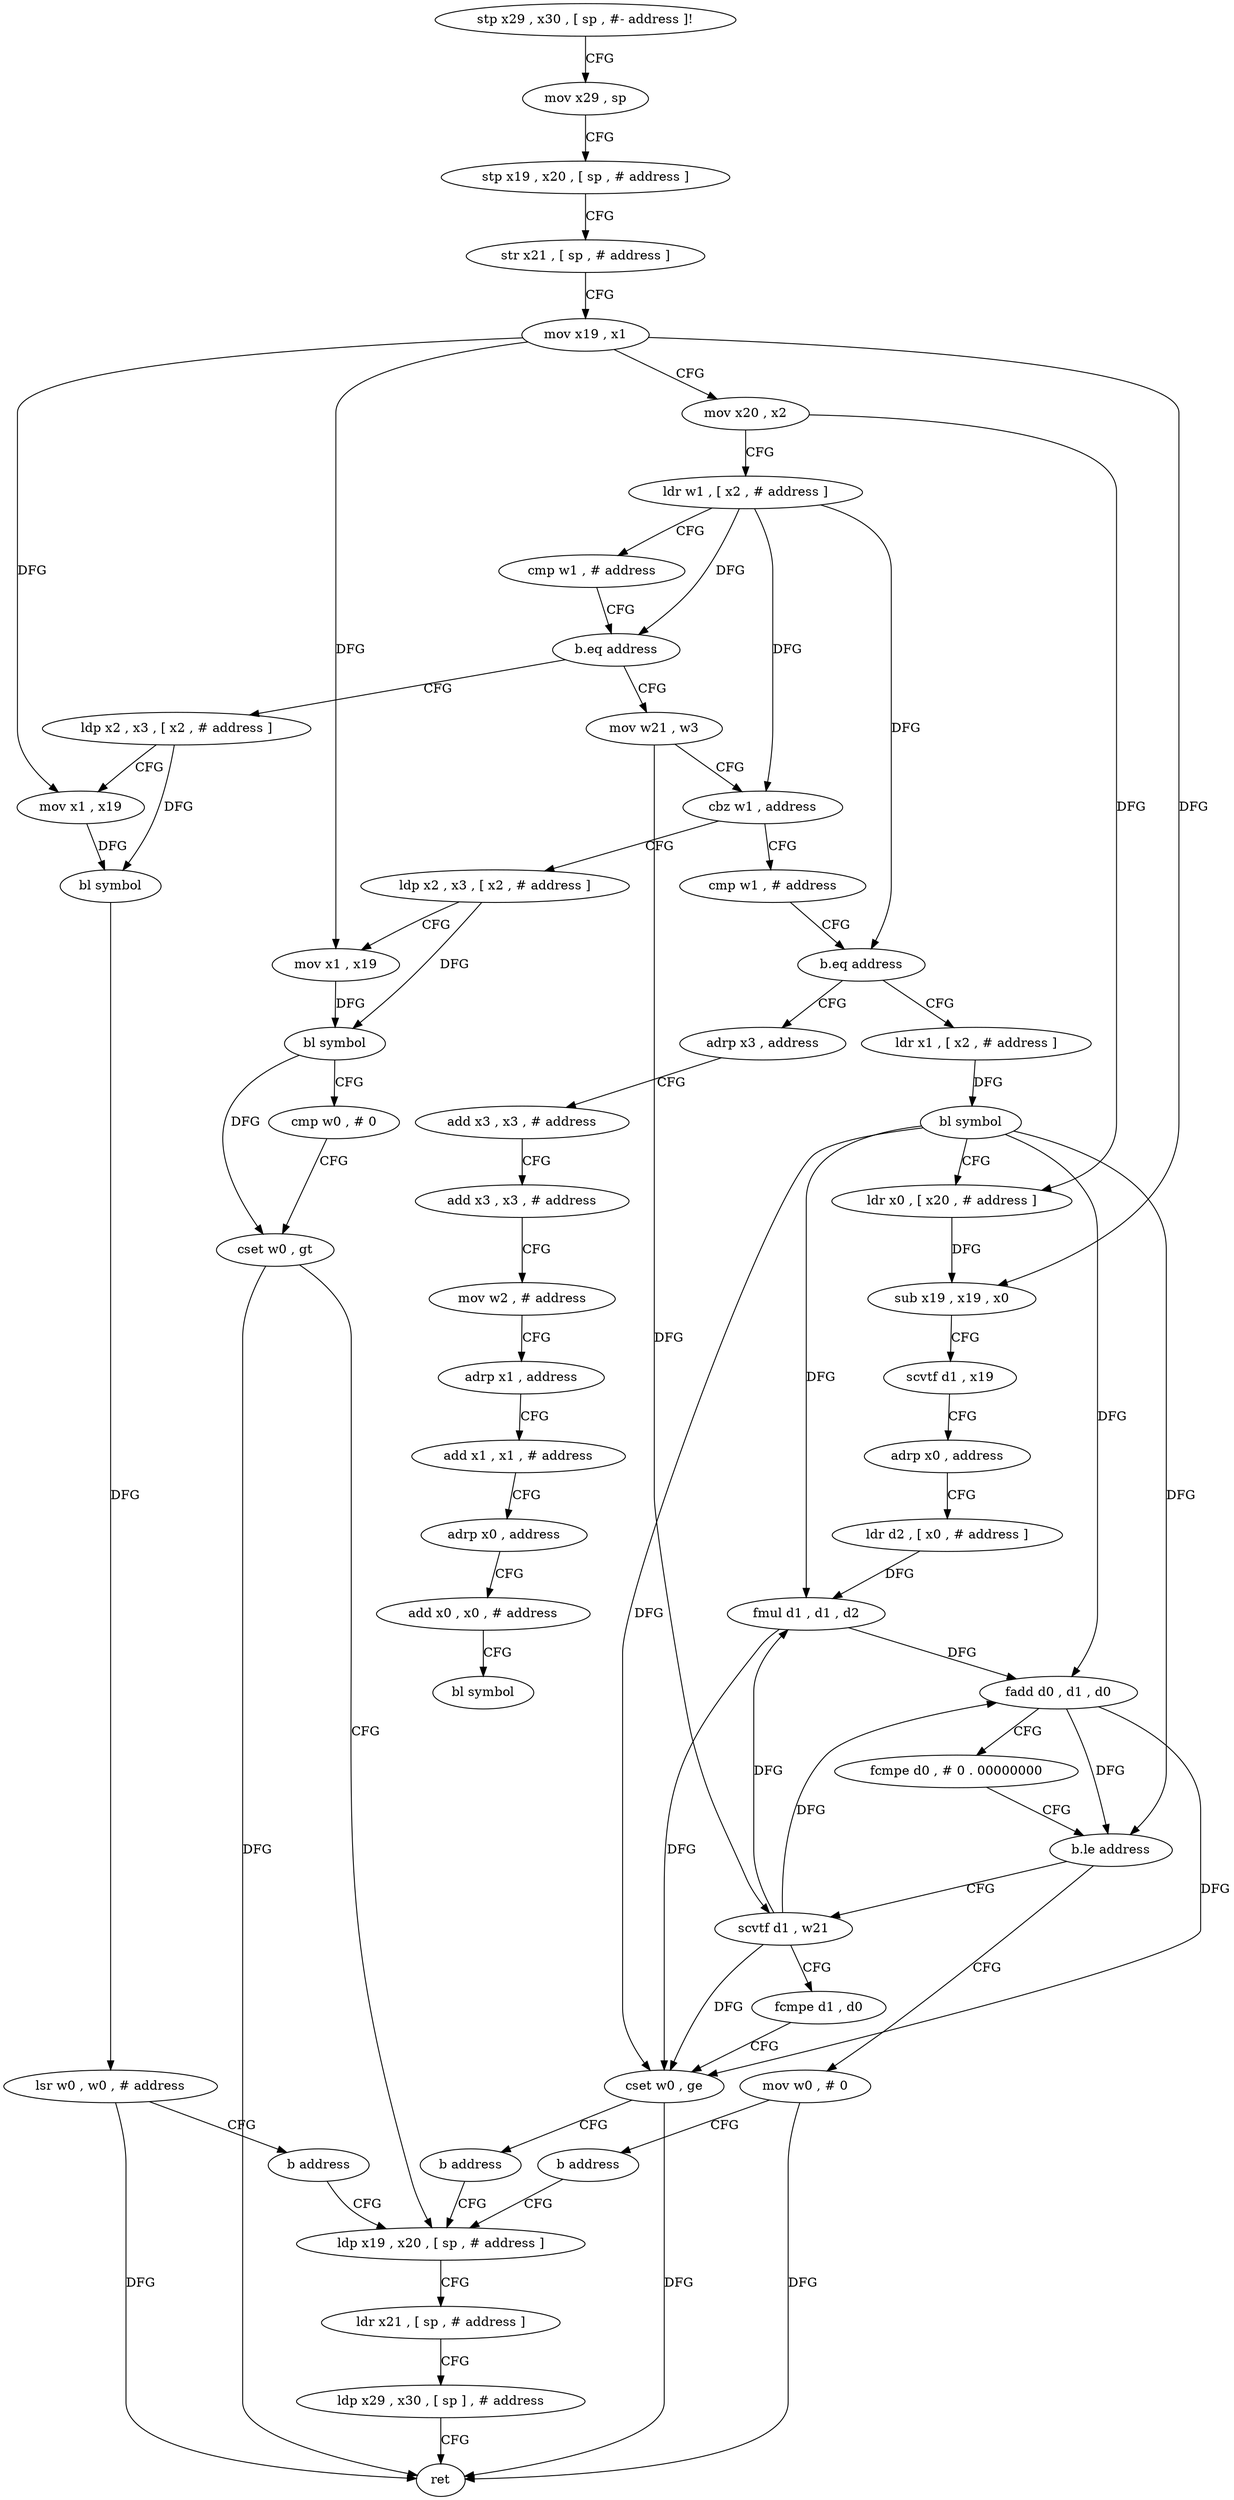 digraph "func" {
"4213320" [label = "stp x29 , x30 , [ sp , #- address ]!" ]
"4213324" [label = "mov x29 , sp" ]
"4213328" [label = "stp x19 , x20 , [ sp , # address ]" ]
"4213332" [label = "str x21 , [ sp , # address ]" ]
"4213336" [label = "mov x19 , x1" ]
"4213340" [label = "mov x20 , x2" ]
"4213344" [label = "ldr w1 , [ x2 , # address ]" ]
"4213348" [label = "cmp w1 , # address" ]
"4213352" [label = "b.eq address" ]
"4213444" [label = "ldp x2 , x3 , [ x2 , # address ]" ]
"4213356" [label = "mov w21 , w3" ]
"4213448" [label = "mov x1 , x19" ]
"4213452" [label = "bl symbol" ]
"4213456" [label = "lsr w0 , w0 , # address" ]
"4213460" [label = "b address" ]
"4213428" [label = "ldp x19 , x20 , [ sp , # address ]" ]
"4213360" [label = "cbz w1 , address" ]
"4213408" [label = "ldp x2 , x3 , [ x2 , # address ]" ]
"4213364" [label = "cmp w1 , # address" ]
"4213432" [label = "ldr x21 , [ sp , # address ]" ]
"4213436" [label = "ldp x29 , x30 , [ sp ] , # address" ]
"4213440" [label = "ret" ]
"4213412" [label = "mov x1 , x19" ]
"4213416" [label = "bl symbol" ]
"4213420" [label = "cmp w0 , # 0" ]
"4213424" [label = "cset w0 , gt" ]
"4213368" [label = "b.eq address" ]
"4213464" [label = "ldr x1 , [ x2 , # address ]" ]
"4213372" [label = "adrp x3 , address" ]
"4213468" [label = "bl symbol" ]
"4213472" [label = "ldr x0 , [ x20 , # address ]" ]
"4213476" [label = "sub x19 , x19 , x0" ]
"4213480" [label = "scvtf d1 , x19" ]
"4213484" [label = "adrp x0 , address" ]
"4213488" [label = "ldr d2 , [ x0 , # address ]" ]
"4213492" [label = "fmul d1 , d1 , d2" ]
"4213496" [label = "fadd d0 , d1 , d0" ]
"4213500" [label = "fcmpe d0 , # 0 . 00000000" ]
"4213504" [label = "b.le address" ]
"4213524" [label = "mov w0 , # 0" ]
"4213508" [label = "scvtf d1 , w21" ]
"4213376" [label = "add x3 , x3 , # address" ]
"4213380" [label = "add x3 , x3 , # address" ]
"4213384" [label = "mov w2 , # address" ]
"4213388" [label = "adrp x1 , address" ]
"4213392" [label = "add x1 , x1 , # address" ]
"4213396" [label = "adrp x0 , address" ]
"4213400" [label = "add x0 , x0 , # address" ]
"4213404" [label = "bl symbol" ]
"4213528" [label = "b address" ]
"4213512" [label = "fcmpe d1 , d0" ]
"4213516" [label = "cset w0 , ge" ]
"4213520" [label = "b address" ]
"4213320" -> "4213324" [ label = "CFG" ]
"4213324" -> "4213328" [ label = "CFG" ]
"4213328" -> "4213332" [ label = "CFG" ]
"4213332" -> "4213336" [ label = "CFG" ]
"4213336" -> "4213340" [ label = "CFG" ]
"4213336" -> "4213448" [ label = "DFG" ]
"4213336" -> "4213412" [ label = "DFG" ]
"4213336" -> "4213476" [ label = "DFG" ]
"4213340" -> "4213344" [ label = "CFG" ]
"4213340" -> "4213472" [ label = "DFG" ]
"4213344" -> "4213348" [ label = "CFG" ]
"4213344" -> "4213352" [ label = "DFG" ]
"4213344" -> "4213360" [ label = "DFG" ]
"4213344" -> "4213368" [ label = "DFG" ]
"4213348" -> "4213352" [ label = "CFG" ]
"4213352" -> "4213444" [ label = "CFG" ]
"4213352" -> "4213356" [ label = "CFG" ]
"4213444" -> "4213448" [ label = "CFG" ]
"4213444" -> "4213452" [ label = "DFG" ]
"4213356" -> "4213360" [ label = "CFG" ]
"4213356" -> "4213508" [ label = "DFG" ]
"4213448" -> "4213452" [ label = "DFG" ]
"4213452" -> "4213456" [ label = "DFG" ]
"4213456" -> "4213460" [ label = "CFG" ]
"4213456" -> "4213440" [ label = "DFG" ]
"4213460" -> "4213428" [ label = "CFG" ]
"4213428" -> "4213432" [ label = "CFG" ]
"4213360" -> "4213408" [ label = "CFG" ]
"4213360" -> "4213364" [ label = "CFG" ]
"4213408" -> "4213412" [ label = "CFG" ]
"4213408" -> "4213416" [ label = "DFG" ]
"4213364" -> "4213368" [ label = "CFG" ]
"4213432" -> "4213436" [ label = "CFG" ]
"4213436" -> "4213440" [ label = "CFG" ]
"4213412" -> "4213416" [ label = "DFG" ]
"4213416" -> "4213420" [ label = "CFG" ]
"4213416" -> "4213424" [ label = "DFG" ]
"4213420" -> "4213424" [ label = "CFG" ]
"4213424" -> "4213428" [ label = "CFG" ]
"4213424" -> "4213440" [ label = "DFG" ]
"4213368" -> "4213464" [ label = "CFG" ]
"4213368" -> "4213372" [ label = "CFG" ]
"4213464" -> "4213468" [ label = "DFG" ]
"4213372" -> "4213376" [ label = "CFG" ]
"4213468" -> "4213472" [ label = "CFG" ]
"4213468" -> "4213496" [ label = "DFG" ]
"4213468" -> "4213504" [ label = "DFG" ]
"4213468" -> "4213516" [ label = "DFG" ]
"4213468" -> "4213492" [ label = "DFG" ]
"4213472" -> "4213476" [ label = "DFG" ]
"4213476" -> "4213480" [ label = "CFG" ]
"4213480" -> "4213484" [ label = "CFG" ]
"4213484" -> "4213488" [ label = "CFG" ]
"4213488" -> "4213492" [ label = "DFG" ]
"4213492" -> "4213496" [ label = "DFG" ]
"4213492" -> "4213516" [ label = "DFG" ]
"4213496" -> "4213500" [ label = "CFG" ]
"4213496" -> "4213504" [ label = "DFG" ]
"4213496" -> "4213516" [ label = "DFG" ]
"4213500" -> "4213504" [ label = "CFG" ]
"4213504" -> "4213524" [ label = "CFG" ]
"4213504" -> "4213508" [ label = "CFG" ]
"4213524" -> "4213528" [ label = "CFG" ]
"4213524" -> "4213440" [ label = "DFG" ]
"4213508" -> "4213512" [ label = "CFG" ]
"4213508" -> "4213492" [ label = "DFG" ]
"4213508" -> "4213496" [ label = "DFG" ]
"4213508" -> "4213516" [ label = "DFG" ]
"4213376" -> "4213380" [ label = "CFG" ]
"4213380" -> "4213384" [ label = "CFG" ]
"4213384" -> "4213388" [ label = "CFG" ]
"4213388" -> "4213392" [ label = "CFG" ]
"4213392" -> "4213396" [ label = "CFG" ]
"4213396" -> "4213400" [ label = "CFG" ]
"4213400" -> "4213404" [ label = "CFG" ]
"4213528" -> "4213428" [ label = "CFG" ]
"4213512" -> "4213516" [ label = "CFG" ]
"4213516" -> "4213520" [ label = "CFG" ]
"4213516" -> "4213440" [ label = "DFG" ]
"4213520" -> "4213428" [ label = "CFG" ]
}
